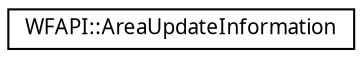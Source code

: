digraph G
{
  edge [fontname="FreeSans.ttf",fontsize=10,labelfontname="FreeSans.ttf",labelfontsize=10];
  node [fontname="FreeSans.ttf",fontsize=10,shape=record];
  rankdir=LR;
  Node1 [label="WFAPI::AreaUpdateInformation",height=0.2,width=0.4,color="black", fillcolor="white", style="filled",URL="$classWFAPI_1_1AreaUpdateInformation.html"];
}
